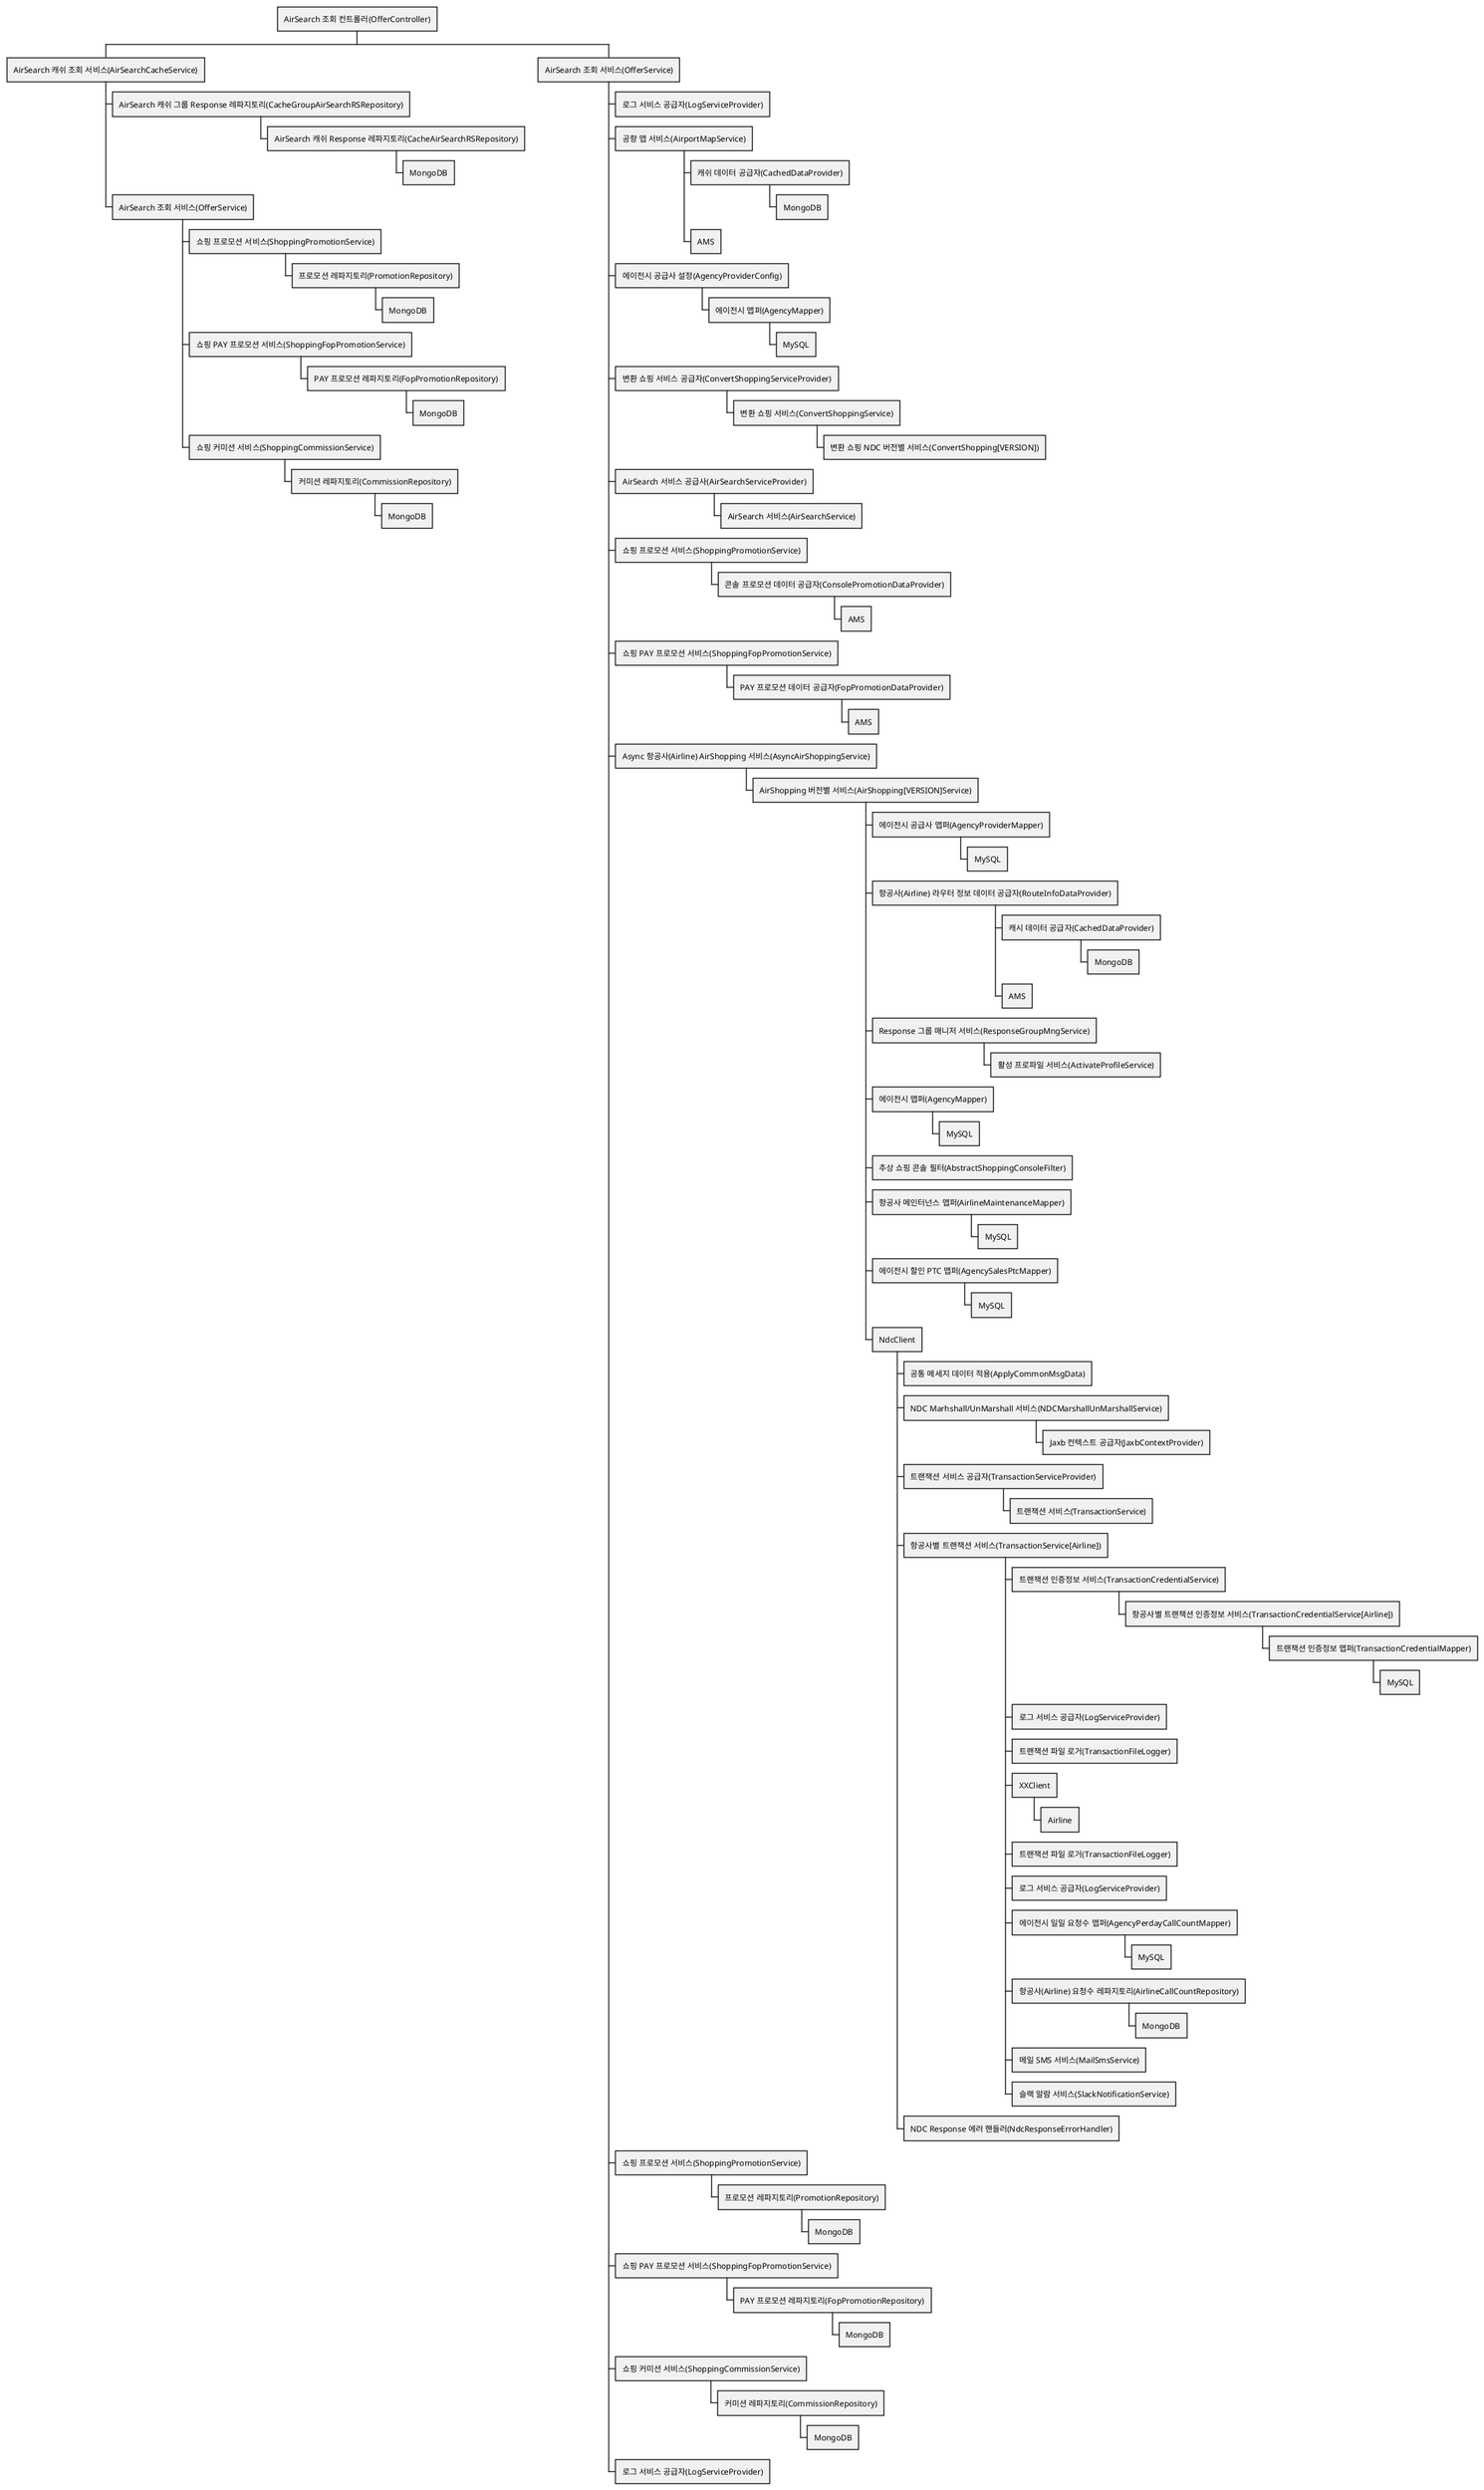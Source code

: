 @startwbs
* AirSearch 조회 컨트롤러(OfferController)
** AirSearch 캐쉬 조회 서비스(AirSearchCacheService)
*** AirSearch 캐쉬 그룹 Response 레파지토리(CacheGroupAirSearchRSRepository)
**** AirSearch 캐쉬 Response 레파지토리(CacheAirSearchRSRepository)
***** MongoDB
*** AirSearch 조회 서비스(OfferService)

**** 쇼핑 프로모션 서비스(ShoppingPromotionService)
***** 프로모션 레파지토리(PromotionRepository)
****** MongoDB

**** 쇼핑 PAY 프로모션 서비스(ShoppingFopPromotionService)
***** PAY 프로모션 레파지토리(FopPromotionRepository)
****** MongoDB

**** 쇼핑 커미션 서비스(ShoppingCommissionService)
***** 커미션 레파지토리(CommissionRepository)
****** MongoDB

** AirSearch 조회 서비스(OfferService)

*** 로그 서비스 공급자(LogServiceProvider)

*** 공항 맵 서비스(AirportMapService)
**** 캐쉬 데이터 공급자(CachedDataProvider)
***** MongoDB
**** AMS

*** 에이전시 공급사 설정(AgencyProviderConfig)
**** 에이전시 맵퍼(AgencyMapper)
***** MySQL

*** 변환 쇼핑 서비스 공급자(ConvertShoppingServiceProvider)
**** 변환 쇼핑 서비스(ConvertShoppingService)
***** 변환 쇼핑 NDC 버전별 서비스(ConvertShopping[VERSION])
*** AirSearch 서비스 공급사(AirSearchServiceProvider)
**** AirSearch 서비스(AirSearchService)
*** 쇼핑 프로모션 서비스(ShoppingPromotionService)
**** 콘솔 프로모션 데이터 공급자(ConsolePromotionDataProvider)
***** AMS
*** 쇼핑 PAY 프로모션 서비스(ShoppingFopPromotionService)
**** PAY 프로모션 데이터 공급자(FopPromotionDataProvider)
***** AMS
*** Async 항공사(Airline) AirShopping 서비스(AsyncAirShoppingService)
**** AirShopping 버전별 서비스(AirShopping[VERSION]Service)
***** 에이전시 공급사 맵퍼(AgencyProviderMapper)
****** MySQL
***** 항공사(Airline) 라우터 정보 데이터 공급자(RouteInfoDataProvider)
****** 캐시 데이터 공급자(CachedDataProvider)
******* MongoDB
****** AMS
***** Response 그룹 매니저 서비스(ResponseGroupMngService)
****** 활성 프로파일 서비스(ActivateProfileService)
***** 에이전시 맵퍼(AgencyMapper)
****** MySQL
***** 추상 쇼핑 콘솔 필터(AbstractShoppingConsoleFilter)
***** 항공사 메인터넌스 맵퍼(AirlineMaintenanceMapper)
****** MySQL
***** 에이전시 할인 PTC 맵퍼(AgencySalesPtcMapper)
****** MySQL

***** NdcClient

****** 공통 메세지 데이터 적용(ApplyCommonMsgData)
****** NDC Marhshall/UnMarshall 서비스(NDCMarshallUnMarshallService)
******* Jaxb 컨텍스트 공급자(JaxbContextProvider)

****** 트랜잭션 서비스 공급자(TransactionServiceProvider)
******* 트랜잭션 서비스(TransactionService)

****** 항공사별 트랜잭션 서비스(TransactionService[Airline])

******* 트랜잭션 인증정보 서비스(TransactionCredentialService)
******** 항공사별 트랜잭션 인증정보 서비스(TransactionCredentialService[Airline])
********* 트랜잭션 인증정보 맵퍼(TransactionCredentialMapper)
********** MySQL

******* 로그 서비스 공급자(LogServiceProvider)
******* 트랜잭션 파일 로거(TransactionFileLogger)

******* XXClient
******** Airline

******* 트랜잭션 파일 로거(TransactionFileLogger)
******* 로그 서비스 공급자(LogServiceProvider)

******* 에이전시 일일 요청수 맵퍼(AgencyPerdayCallCountMapper)
******** MySQL

******* 항공사(Airline) 요청수 레파지토리(AirlineCallCountRepository)
******** MongoDB

******* 메일 SMS 서비스(MailSmsService)
******* 슬랙 알람 서비스(SlackNotificationService)

****** NDC Response 에러 핸들러(NdcResponseErrorHandler)

*** 쇼핑 프로모션 서비스(ShoppingPromotionService)
**** 프로모션 레파지토리(PromotionRepository)
***** MongoDB

*** 쇼핑 PAY 프로모션 서비스(ShoppingFopPromotionService)
**** PAY 프로모션 레파지토리(FopPromotionRepository)
***** MongoDB

*** 쇼핑 커미션 서비스(ShoppingCommissionService)
**** 커미션 레파지토리(CommissionRepository)
***** MongoDB

*** 로그 서비스 공급자(LogServiceProvider)

@endwbs